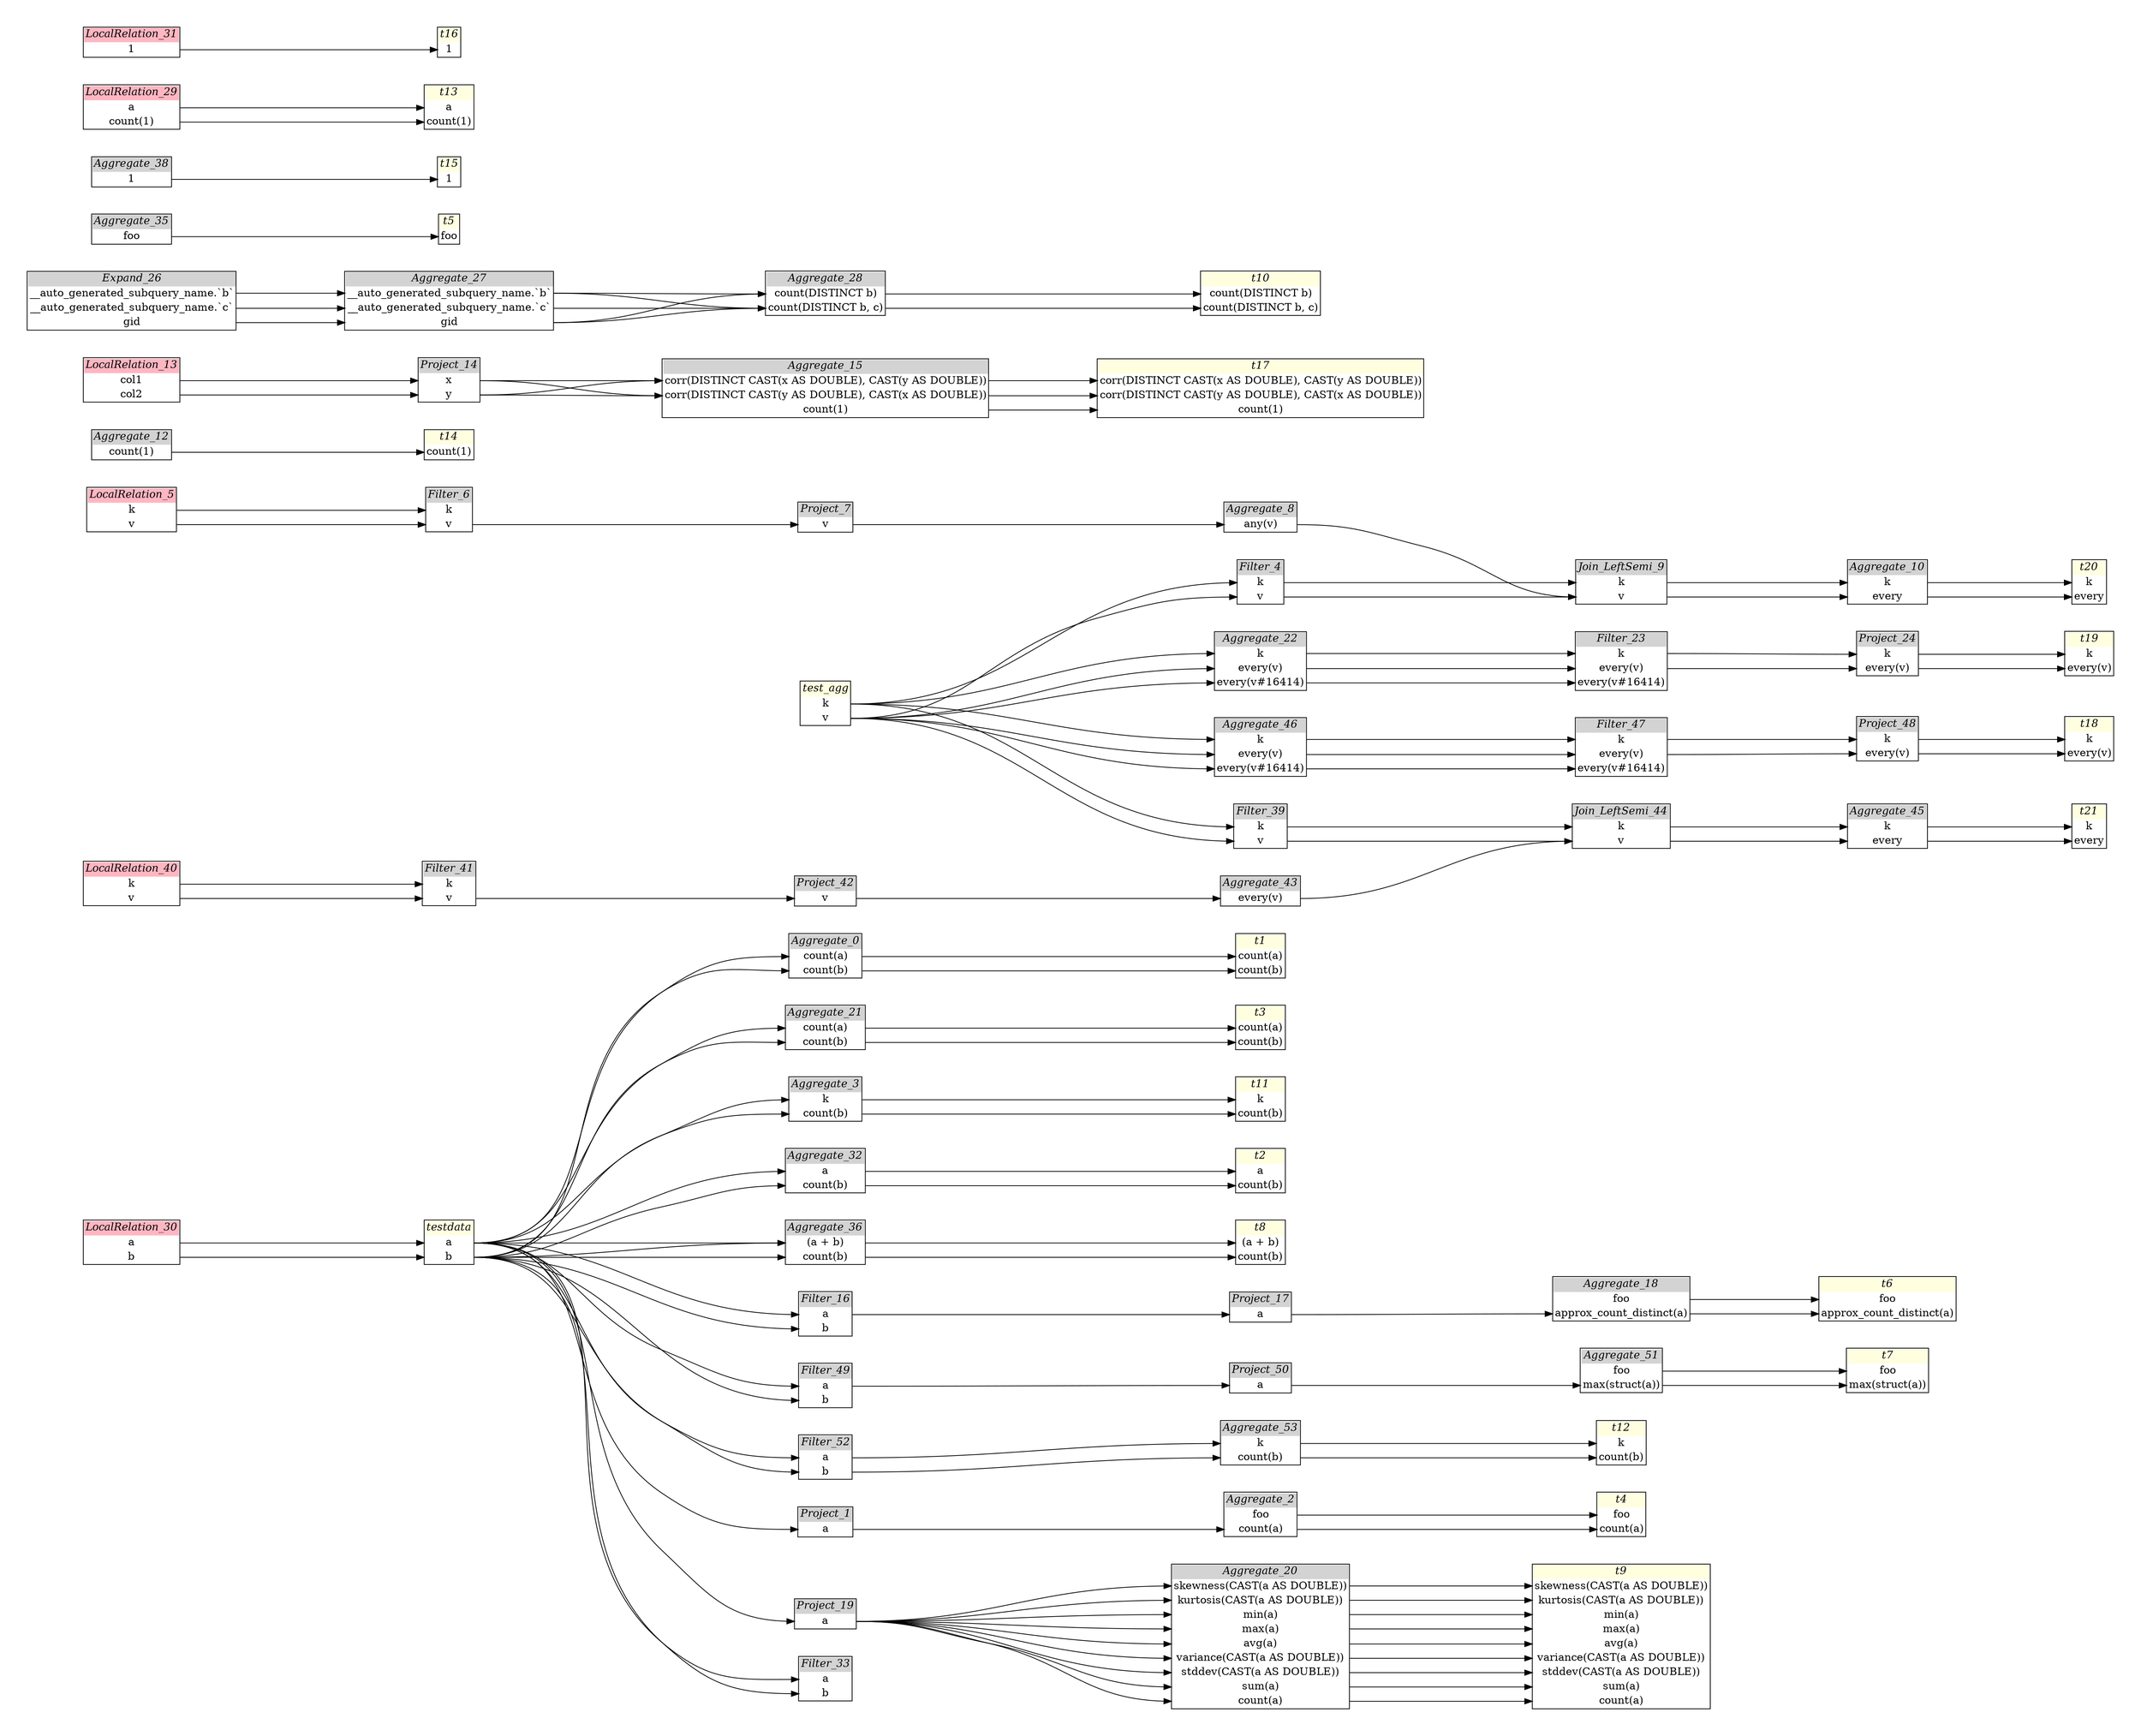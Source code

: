 // Automatically generated by SQLFlowTestSuite


digraph {
  graph [pad="0.5", nodesep="0.5", ranksep="2", fontname="Helvetica"];
  node [shape=plain]
  rankdir=LR;

  
"Aggregate_0" [label=<
<table border="1" cellborder="0" cellspacing="0">
  <tr><td bgcolor="lightgray" port="nodeName"><i>Aggregate_0</i></td></tr>
  <tr><td port="0">count(a)</td></tr>
<tr><td port="1">count(b)</td></tr>
</table>>];
     

"Aggregate_10" [label=<
<table border="1" cellborder="0" cellspacing="0">
  <tr><td bgcolor="lightgray" port="nodeName"><i>Aggregate_10</i></td></tr>
  <tr><td port="0">k</td></tr>
<tr><td port="1">every</td></tr>
</table>>];
     

"Aggregate_12" [label=<
<table border="1" cellborder="0" cellspacing="0">
  <tr><td bgcolor="lightgray" port="nodeName"><i>Aggregate_12</i></td></tr>
  <tr><td port="0">count(1)</td></tr>
</table>>];
     

"Aggregate_15" [label=<
<table border="1" cellborder="0" cellspacing="0">
  <tr><td bgcolor="lightgray" port="nodeName"><i>Aggregate_15</i></td></tr>
  <tr><td port="0">corr(DISTINCT CAST(x AS DOUBLE), CAST(y AS DOUBLE))</td></tr>
<tr><td port="1">corr(DISTINCT CAST(y AS DOUBLE), CAST(x AS DOUBLE))</td></tr>
<tr><td port="2">count(1)</td></tr>
</table>>];
     

"Aggregate_18" [label=<
<table border="1" cellborder="0" cellspacing="0">
  <tr><td bgcolor="lightgray" port="nodeName"><i>Aggregate_18</i></td></tr>
  <tr><td port="0">foo</td></tr>
<tr><td port="1">approx_count_distinct(a)</td></tr>
</table>>];
     

"Aggregate_2" [label=<
<table border="1" cellborder="0" cellspacing="0">
  <tr><td bgcolor="lightgray" port="nodeName"><i>Aggregate_2</i></td></tr>
  <tr><td port="0">foo</td></tr>
<tr><td port="1">count(a)</td></tr>
</table>>];
     

"Aggregate_20" [label=<
<table border="1" cellborder="0" cellspacing="0">
  <tr><td bgcolor="lightgray" port="nodeName"><i>Aggregate_20</i></td></tr>
  <tr><td port="0">skewness(CAST(a AS DOUBLE))</td></tr>
<tr><td port="1">kurtosis(CAST(a AS DOUBLE))</td></tr>
<tr><td port="2">min(a)</td></tr>
<tr><td port="3">max(a)</td></tr>
<tr><td port="4">avg(a)</td></tr>
<tr><td port="5">variance(CAST(a AS DOUBLE))</td></tr>
<tr><td port="6">stddev(CAST(a AS DOUBLE))</td></tr>
<tr><td port="7">sum(a)</td></tr>
<tr><td port="8">count(a)</td></tr>
</table>>];
     

"Aggregate_21" [label=<
<table border="1" cellborder="0" cellspacing="0">
  <tr><td bgcolor="lightgray" port="nodeName"><i>Aggregate_21</i></td></tr>
  <tr><td port="0">count(a)</td></tr>
<tr><td port="1">count(b)</td></tr>
</table>>];
     

"Aggregate_22" [label=<
<table border="1" cellborder="0" cellspacing="0">
  <tr><td bgcolor="lightgray" port="nodeName"><i>Aggregate_22</i></td></tr>
  <tr><td port="0">k</td></tr>
<tr><td port="1">every(v)</td></tr>
<tr><td port="2">every(v#16414)</td></tr>
</table>>];
     

"Aggregate_27" [label=<
<table border="1" cellborder="0" cellspacing="0">
  <tr><td bgcolor="lightgray" port="nodeName"><i>Aggregate_27</i></td></tr>
  <tr><td port="0">__auto_generated_subquery_name.`b`</td></tr>
<tr><td port="1">__auto_generated_subquery_name.`c`</td></tr>
<tr><td port="2">gid</td></tr>
</table>>];
     

"Aggregate_28" [label=<
<table border="1" cellborder="0" cellspacing="0">
  <tr><td bgcolor="lightgray" port="nodeName"><i>Aggregate_28</i></td></tr>
  <tr><td port="0">count(DISTINCT b)</td></tr>
<tr><td port="1">count(DISTINCT b, c)</td></tr>
</table>>];
     

"Aggregate_3" [label=<
<table border="1" cellborder="0" cellspacing="0">
  <tr><td bgcolor="lightgray" port="nodeName"><i>Aggregate_3</i></td></tr>
  <tr><td port="0">k</td></tr>
<tr><td port="1">count(b)</td></tr>
</table>>];
     

"Aggregate_32" [label=<
<table border="1" cellborder="0" cellspacing="0">
  <tr><td bgcolor="lightgray" port="nodeName"><i>Aggregate_32</i></td></tr>
  <tr><td port="0">a</td></tr>
<tr><td port="1">count(b)</td></tr>
</table>>];
     

"Aggregate_35" [label=<
<table border="1" cellborder="0" cellspacing="0">
  <tr><td bgcolor="lightgray" port="nodeName"><i>Aggregate_35</i></td></tr>
  <tr><td port="0">foo</td></tr>
</table>>];
     

"Aggregate_36" [label=<
<table border="1" cellborder="0" cellspacing="0">
  <tr><td bgcolor="lightgray" port="nodeName"><i>Aggregate_36</i></td></tr>
  <tr><td port="0">(a + b)</td></tr>
<tr><td port="1">count(b)</td></tr>
</table>>];
     

"Aggregate_38" [label=<
<table border="1" cellborder="0" cellspacing="0">
  <tr><td bgcolor="lightgray" port="nodeName"><i>Aggregate_38</i></td></tr>
  <tr><td port="0">1</td></tr>
</table>>];
     

"Aggregate_43" [label=<
<table border="1" cellborder="0" cellspacing="0">
  <tr><td bgcolor="lightgray" port="nodeName"><i>Aggregate_43</i></td></tr>
  <tr><td port="0">every(v)</td></tr>
</table>>];
     

"Aggregate_45" [label=<
<table border="1" cellborder="0" cellspacing="0">
  <tr><td bgcolor="lightgray" port="nodeName"><i>Aggregate_45</i></td></tr>
  <tr><td port="0">k</td></tr>
<tr><td port="1">every</td></tr>
</table>>];
     

"Aggregate_46" [label=<
<table border="1" cellborder="0" cellspacing="0">
  <tr><td bgcolor="lightgray" port="nodeName"><i>Aggregate_46</i></td></tr>
  <tr><td port="0">k</td></tr>
<tr><td port="1">every(v)</td></tr>
<tr><td port="2">every(v#16414)</td></tr>
</table>>];
     

"Aggregate_51" [label=<
<table border="1" cellborder="0" cellspacing="0">
  <tr><td bgcolor="lightgray" port="nodeName"><i>Aggregate_51</i></td></tr>
  <tr><td port="0">foo</td></tr>
<tr><td port="1">max(struct(a))</td></tr>
</table>>];
     

"Aggregate_53" [label=<
<table border="1" cellborder="0" cellspacing="0">
  <tr><td bgcolor="lightgray" port="nodeName"><i>Aggregate_53</i></td></tr>
  <tr><td port="0">k</td></tr>
<tr><td port="1">count(b)</td></tr>
</table>>];
     

"Aggregate_8" [label=<
<table border="1" cellborder="0" cellspacing="0">
  <tr><td bgcolor="lightgray" port="nodeName"><i>Aggregate_8</i></td></tr>
  <tr><td port="0">any(v)</td></tr>
</table>>];
     

"Expand_26" [label=<
<table border="1" cellborder="0" cellspacing="0">
  <tr><td bgcolor="lightgray" port="nodeName"><i>Expand_26</i></td></tr>
  <tr><td port="0">__auto_generated_subquery_name.`b`</td></tr>
<tr><td port="1">__auto_generated_subquery_name.`c`</td></tr>
<tr><td port="2">gid</td></tr>
</table>>];
     

"Filter_16" [label=<
<table border="1" cellborder="0" cellspacing="0">
  <tr><td bgcolor="lightgray" port="nodeName"><i>Filter_16</i></td></tr>
  <tr><td port="0">a</td></tr>
<tr><td port="1">b</td></tr>
</table>>];
     

"Filter_23" [label=<
<table border="1" cellborder="0" cellspacing="0">
  <tr><td bgcolor="lightgray" port="nodeName"><i>Filter_23</i></td></tr>
  <tr><td port="0">k</td></tr>
<tr><td port="1">every(v)</td></tr>
<tr><td port="2">every(v#16414)</td></tr>
</table>>];
     

"Filter_33" [label=<
<table border="1" cellborder="0" cellspacing="0">
  <tr><td bgcolor="lightgray" port="nodeName"><i>Filter_33</i></td></tr>
  <tr><td port="0">a</td></tr>
<tr><td port="1">b</td></tr>
</table>>];
     

"Filter_39" [label=<
<table border="1" cellborder="0" cellspacing="0">
  <tr><td bgcolor="lightgray" port="nodeName"><i>Filter_39</i></td></tr>
  <tr><td port="0">k</td></tr>
<tr><td port="1">v</td></tr>
</table>>];
     

"Filter_4" [label=<
<table border="1" cellborder="0" cellspacing="0">
  <tr><td bgcolor="lightgray" port="nodeName"><i>Filter_4</i></td></tr>
  <tr><td port="0">k</td></tr>
<tr><td port="1">v</td></tr>
</table>>];
     

"Filter_41" [label=<
<table border="1" cellborder="0" cellspacing="0">
  <tr><td bgcolor="lightgray" port="nodeName"><i>Filter_41</i></td></tr>
  <tr><td port="0">k</td></tr>
<tr><td port="1">v</td></tr>
</table>>];
     

"Filter_47" [label=<
<table border="1" cellborder="0" cellspacing="0">
  <tr><td bgcolor="lightgray" port="nodeName"><i>Filter_47</i></td></tr>
  <tr><td port="0">k</td></tr>
<tr><td port="1">every(v)</td></tr>
<tr><td port="2">every(v#16414)</td></tr>
</table>>];
     

"Filter_49" [label=<
<table border="1" cellborder="0" cellspacing="0">
  <tr><td bgcolor="lightgray" port="nodeName"><i>Filter_49</i></td></tr>
  <tr><td port="0">a</td></tr>
<tr><td port="1">b</td></tr>
</table>>];
     

"Filter_52" [label=<
<table border="1" cellborder="0" cellspacing="0">
  <tr><td bgcolor="lightgray" port="nodeName"><i>Filter_52</i></td></tr>
  <tr><td port="0">a</td></tr>
<tr><td port="1">b</td></tr>
</table>>];
     

"Filter_6" [label=<
<table border="1" cellborder="0" cellspacing="0">
  <tr><td bgcolor="lightgray" port="nodeName"><i>Filter_6</i></td></tr>
  <tr><td port="0">k</td></tr>
<tr><td port="1">v</td></tr>
</table>>];
     

"Join_LeftSemi_44" [label=<
<table border="1" cellborder="0" cellspacing="0">
  <tr><td bgcolor="lightgray" port="nodeName"><i>Join_LeftSemi_44</i></td></tr>
  <tr><td port="0">k</td></tr>
<tr><td port="1">v</td></tr>
</table>>];
     

"Join_LeftSemi_9" [label=<
<table border="1" cellborder="0" cellspacing="0">
  <tr><td bgcolor="lightgray" port="nodeName"><i>Join_LeftSemi_9</i></td></tr>
  <tr><td port="0">k</td></tr>
<tr><td port="1">v</td></tr>
</table>>];
     

"LocalRelation_13" [label=<
<table border="1" cellborder="0" cellspacing="0">
  <tr><td bgcolor="lightpink" port="nodeName"><i>LocalRelation_13</i></td></tr>
  <tr><td port="0">col1</td></tr>
<tr><td port="1">col2</td></tr>
</table>>];
     

"LocalRelation_29" [label=<
<table border="1" cellborder="0" cellspacing="0">
  <tr><td bgcolor="lightpink" port="nodeName"><i>LocalRelation_29</i></td></tr>
  <tr><td port="0">a</td></tr>
<tr><td port="1">count(1)</td></tr>
</table>>];
     

"LocalRelation_30" [label=<
<table border="1" cellborder="0" cellspacing="0">
  <tr><td bgcolor="lightpink" port="nodeName"><i>LocalRelation_30</i></td></tr>
  <tr><td port="0">a</td></tr>
<tr><td port="1">b</td></tr>
</table>>];
     

"LocalRelation_31" [label=<
<table border="1" cellborder="0" cellspacing="0">
  <tr><td bgcolor="lightpink" port="nodeName"><i>LocalRelation_31</i></td></tr>
  <tr><td port="0">1</td></tr>
</table>>];
     

"LocalRelation_40" [label=<
<table border="1" cellborder="0" cellspacing="0">
  <tr><td bgcolor="lightpink" port="nodeName"><i>LocalRelation_40</i></td></tr>
  <tr><td port="0">k</td></tr>
<tr><td port="1">v</td></tr>
</table>>];
     

"LocalRelation_5" [label=<
<table border="1" cellborder="0" cellspacing="0">
  <tr><td bgcolor="lightpink" port="nodeName"><i>LocalRelation_5</i></td></tr>
  <tr><td port="0">k</td></tr>
<tr><td port="1">v</td></tr>
</table>>];
     

"Project_1" [label=<
<table border="1" cellborder="0" cellspacing="0">
  <tr><td bgcolor="lightgray" port="nodeName"><i>Project_1</i></td></tr>
  <tr><td port="0">a</td></tr>
</table>>];
     

"Project_14" [label=<
<table border="1" cellborder="0" cellspacing="0">
  <tr><td bgcolor="lightgray" port="nodeName"><i>Project_14</i></td></tr>
  <tr><td port="0">x</td></tr>
<tr><td port="1">y</td></tr>
</table>>];
     

"Project_17" [label=<
<table border="1" cellborder="0" cellspacing="0">
  <tr><td bgcolor="lightgray" port="nodeName"><i>Project_17</i></td></tr>
  <tr><td port="0">a</td></tr>
</table>>];
     

"Project_19" [label=<
<table border="1" cellborder="0" cellspacing="0">
  <tr><td bgcolor="lightgray" port="nodeName"><i>Project_19</i></td></tr>
  <tr><td port="0">a</td></tr>
</table>>];
     

"Project_24" [label=<
<table border="1" cellborder="0" cellspacing="0">
  <tr><td bgcolor="lightgray" port="nodeName"><i>Project_24</i></td></tr>
  <tr><td port="0">k</td></tr>
<tr><td port="1">every(v)</td></tr>
</table>>];
     

"Project_42" [label=<
<table border="1" cellborder="0" cellspacing="0">
  <tr><td bgcolor="lightgray" port="nodeName"><i>Project_42</i></td></tr>
  <tr><td port="0">v</td></tr>
</table>>];
     

"Project_48" [label=<
<table border="1" cellborder="0" cellspacing="0">
  <tr><td bgcolor="lightgray" port="nodeName"><i>Project_48</i></td></tr>
  <tr><td port="0">k</td></tr>
<tr><td port="1">every(v)</td></tr>
</table>>];
     

"Project_50" [label=<
<table border="1" cellborder="0" cellspacing="0">
  <tr><td bgcolor="lightgray" port="nodeName"><i>Project_50</i></td></tr>
  <tr><td port="0">a</td></tr>
</table>>];
     

"Project_7" [label=<
<table border="1" cellborder="0" cellspacing="0">
  <tr><td bgcolor="lightgray" port="nodeName"><i>Project_7</i></td></tr>
  <tr><td port="0">v</td></tr>
</table>>];
     

"t1" [label=<
<table border="1" cellborder="0" cellspacing="0">
  <tr><td bgcolor="lightyellow" port="nodeName"><i>t1</i></td></tr>
  <tr><td port="0">count(a)</td></tr>
<tr><td port="1">count(b)</td></tr>
</table>>];
     

"t10" [label=<
<table border="1" cellborder="0" cellspacing="0">
  <tr><td bgcolor="lightyellow" port="nodeName"><i>t10</i></td></tr>
  <tr><td port="0">count(DISTINCT b)</td></tr>
<tr><td port="1">count(DISTINCT b, c)</td></tr>
</table>>];
     

"t11" [label=<
<table border="1" cellborder="0" cellspacing="0">
  <tr><td bgcolor="lightyellow" port="nodeName"><i>t11</i></td></tr>
  <tr><td port="0">k</td></tr>
<tr><td port="1">count(b)</td></tr>
</table>>];
     

"t12" [label=<
<table border="1" cellborder="0" cellspacing="0">
  <tr><td bgcolor="lightyellow" port="nodeName"><i>t12</i></td></tr>
  <tr><td port="0">k</td></tr>
<tr><td port="1">count(b)</td></tr>
</table>>];
     

"t13" [label=<
<table border="1" cellborder="0" cellspacing="0">
  <tr><td bgcolor="lightyellow" port="nodeName"><i>t13</i></td></tr>
  <tr><td port="0">a</td></tr>
<tr><td port="1">count(1)</td></tr>
</table>>];
     

"t14" [label=<
<table border="1" cellborder="0" cellspacing="0">
  <tr><td bgcolor="lightyellow" port="nodeName"><i>t14</i></td></tr>
  <tr><td port="0">count(1)</td></tr>
</table>>];
     

"t15" [label=<
<table border="1" cellborder="0" cellspacing="0">
  <tr><td bgcolor="lightyellow" port="nodeName"><i>t15</i></td></tr>
  <tr><td port="0">1</td></tr>
</table>>];
     

"t16" [label=<
<table border="1" cellborder="0" cellspacing="0">
  <tr><td bgcolor="lightyellow" port="nodeName"><i>t16</i></td></tr>
  <tr><td port="0">1</td></tr>
</table>>];
     

"t17" [label=<
<table border="1" cellborder="0" cellspacing="0">
  <tr><td bgcolor="lightyellow" port="nodeName"><i>t17</i></td></tr>
  <tr><td port="0">corr(DISTINCT CAST(x AS DOUBLE), CAST(y AS DOUBLE))</td></tr>
<tr><td port="1">corr(DISTINCT CAST(y AS DOUBLE), CAST(x AS DOUBLE))</td></tr>
<tr><td port="2">count(1)</td></tr>
</table>>];
     

"t18" [label=<
<table border="1" cellborder="0" cellspacing="0">
  <tr><td bgcolor="lightyellow" port="nodeName"><i>t18</i></td></tr>
  <tr><td port="0">k</td></tr>
<tr><td port="1">every(v)</td></tr>
</table>>];
     

"t19" [label=<
<table border="1" cellborder="0" cellspacing="0">
  <tr><td bgcolor="lightyellow" port="nodeName"><i>t19</i></td></tr>
  <tr><td port="0">k</td></tr>
<tr><td port="1">every(v)</td></tr>
</table>>];
     

"t2" [label=<
<table border="1" cellborder="0" cellspacing="0">
  <tr><td bgcolor="lightyellow" port="nodeName"><i>t2</i></td></tr>
  <tr><td port="0">a</td></tr>
<tr><td port="1">count(b)</td></tr>
</table>>];
     

"t20" [label=<
<table border="1" cellborder="0" cellspacing="0">
  <tr><td bgcolor="lightyellow" port="nodeName"><i>t20</i></td></tr>
  <tr><td port="0">k</td></tr>
<tr><td port="1">every</td></tr>
</table>>];
     

"t21" [label=<
<table border="1" cellborder="0" cellspacing="0">
  <tr><td bgcolor="lightyellow" port="nodeName"><i>t21</i></td></tr>
  <tr><td port="0">k</td></tr>
<tr><td port="1">every</td></tr>
</table>>];
     

"t3" [label=<
<table border="1" cellborder="0" cellspacing="0">
  <tr><td bgcolor="lightyellow" port="nodeName"><i>t3</i></td></tr>
  <tr><td port="0">count(a)</td></tr>
<tr><td port="1">count(b)</td></tr>
</table>>];
     

"t4" [label=<
<table border="1" cellborder="0" cellspacing="0">
  <tr><td bgcolor="lightyellow" port="nodeName"><i>t4</i></td></tr>
  <tr><td port="0">foo</td></tr>
<tr><td port="1">count(a)</td></tr>
</table>>];
     

"t5" [label=<
<table border="1" cellborder="0" cellspacing="0">
  <tr><td bgcolor="lightyellow" port="nodeName"><i>t5</i></td></tr>
  <tr><td port="0">foo</td></tr>
</table>>];
     

"t6" [label=<
<table border="1" cellborder="0" cellspacing="0">
  <tr><td bgcolor="lightyellow" port="nodeName"><i>t6</i></td></tr>
  <tr><td port="0">foo</td></tr>
<tr><td port="1">approx_count_distinct(a)</td></tr>
</table>>];
     

"t7" [label=<
<table border="1" cellborder="0" cellspacing="0">
  <tr><td bgcolor="lightyellow" port="nodeName"><i>t7</i></td></tr>
  <tr><td port="0">foo</td></tr>
<tr><td port="1">max(struct(a))</td></tr>
</table>>];
     

"t8" [label=<
<table border="1" cellborder="0" cellspacing="0">
  <tr><td bgcolor="lightyellow" port="nodeName"><i>t8</i></td></tr>
  <tr><td port="0">(a + b)</td></tr>
<tr><td port="1">count(b)</td></tr>
</table>>];
     

"t9" [label=<
<table border="1" cellborder="0" cellspacing="0">
  <tr><td bgcolor="lightyellow" port="nodeName"><i>t9</i></td></tr>
  <tr><td port="0">skewness(CAST(a AS DOUBLE))</td></tr>
<tr><td port="1">kurtosis(CAST(a AS DOUBLE))</td></tr>
<tr><td port="2">min(a)</td></tr>
<tr><td port="3">max(a)</td></tr>
<tr><td port="4">avg(a)</td></tr>
<tr><td port="5">variance(CAST(a AS DOUBLE))</td></tr>
<tr><td port="6">stddev(CAST(a AS DOUBLE))</td></tr>
<tr><td port="7">sum(a)</td></tr>
<tr><td port="8">count(a)</td></tr>
</table>>];
     

"test_agg" [label=<
<table border="1" cellborder="0" cellspacing="0">
  <tr><td bgcolor="lightyellow" port="nodeName"><i>test_agg</i></td></tr>
  <tr><td port="0">k</td></tr>
<tr><td port="1">v</td></tr>
</table>>];
     

"testdata" [label=<
<table border="1" cellborder="0" cellspacing="0">
  <tr><td bgcolor="lightyellow" port="nodeName"><i>testdata</i></td></tr>
  <tr><td port="0">a</td></tr>
<tr><td port="1">b</td></tr>
</table>>];
     
  "Aggregate_0":0 -> "t1":0;
"Aggregate_0":1 -> "t1":1;
"Aggregate_10":0 -> "t20":0;
"Aggregate_10":1 -> "t20":1;
"Aggregate_12":0 -> "t14":0;
"Aggregate_15":0 -> "t17":0;
"Aggregate_15":1 -> "t17":1;
"Aggregate_15":2 -> "t17":2;
"Aggregate_18":0 -> "t6":0;
"Aggregate_18":1 -> "t6":1;
"Aggregate_2":0 -> "t4":0;
"Aggregate_2":1 -> "t4":1;
"Aggregate_20":0 -> "t9":0;
"Aggregate_20":1 -> "t9":1;
"Aggregate_20":2 -> "t9":2;
"Aggregate_20":3 -> "t9":3;
"Aggregate_20":4 -> "t9":4;
"Aggregate_20":5 -> "t9":5;
"Aggregate_20":6 -> "t9":6;
"Aggregate_20":7 -> "t9":7;
"Aggregate_20":8 -> "t9":8;
"Aggregate_21":0 -> "t3":0;
"Aggregate_21":1 -> "t3":1;
"Aggregate_22":0 -> "Filter_23":0;
"Aggregate_22":1 -> "Filter_23":1;
"Aggregate_22":2 -> "Filter_23":2;
"Aggregate_27":0 -> "Aggregate_28":0;
"Aggregate_27":0 -> "Aggregate_28":1;
"Aggregate_27":1 -> "Aggregate_28":1;
"Aggregate_27":2 -> "Aggregate_28":0;
"Aggregate_27":2 -> "Aggregate_28":1;
"Aggregate_28":0 -> "t10":0;
"Aggregate_28":1 -> "t10":1;
"Aggregate_3":0 -> "t11":0;
"Aggregate_3":1 -> "t11":1;
"Aggregate_32":0 -> "t2":0;
"Aggregate_32":1 -> "t2":1;
"Aggregate_35":0 -> "t5":0;
"Aggregate_36":0 -> "t8":0;
"Aggregate_36":1 -> "t8":1;
"Aggregate_38":0 -> "t15":0;
"Aggregate_43":0 -> "Join_LeftSemi_44":1;
"Aggregate_45":0 -> "t21":0;
"Aggregate_45":1 -> "t21":1;
"Aggregate_46":0 -> "Filter_47":0;
"Aggregate_46":1 -> "Filter_47":1;
"Aggregate_46":2 -> "Filter_47":2;
"Aggregate_51":0 -> "t7":0;
"Aggregate_51":1 -> "t7":1;
"Aggregate_53":0 -> "t12":0;
"Aggregate_53":1 -> "t12":1;
"Aggregate_8":0 -> "Join_LeftSemi_9":1;
"Expand_26":0 -> "Aggregate_27":0;
"Expand_26":1 -> "Aggregate_27":1;
"Expand_26":2 -> "Aggregate_27":2;
"Filter_16":0 -> "Project_17":0;
"Filter_23":0 -> "Project_24":0;
"Filter_23":1 -> "Project_24":1;
"Filter_39":0 -> "Join_LeftSemi_44":0;
"Filter_39":1 -> "Join_LeftSemi_44":1;
"Filter_4":0 -> "Join_LeftSemi_9":0;
"Filter_4":1 -> "Join_LeftSemi_9":1;
"Filter_41":1 -> "Project_42":0;
"Filter_47":0 -> "Project_48":0;
"Filter_47":1 -> "Project_48":1;
"Filter_49":0 -> "Project_50":0;
"Filter_52":0 -> "Aggregate_53":0;
"Filter_52":1 -> "Aggregate_53":1;
"Filter_6":1 -> "Project_7":0;
"Join_LeftSemi_44":0 -> "Aggregate_45":0;
"Join_LeftSemi_44":1 -> "Aggregate_45":1;
"Join_LeftSemi_9":0 -> "Aggregate_10":0;
"Join_LeftSemi_9":1 -> "Aggregate_10":1;
"LocalRelation_13":0 -> "Project_14":0;
"LocalRelation_13":1 -> "Project_14":1;
"LocalRelation_29":0 -> "t13":0;
"LocalRelation_29":1 -> "t13":1;
"LocalRelation_30":0 -> "testdata":0;
"LocalRelation_30":1 -> "testdata":1;
"LocalRelation_31":0 -> "t16":0;
"LocalRelation_40":0 -> "Filter_41":0;
"LocalRelation_40":1 -> "Filter_41":1;
"LocalRelation_5":0 -> "Filter_6":0;
"LocalRelation_5":1 -> "Filter_6":1;
"Project_1":0 -> "Aggregate_2":1;
"Project_14":0 -> "Aggregate_15":0;
"Project_14":0 -> "Aggregate_15":1;
"Project_14":1 -> "Aggregate_15":0;
"Project_14":1 -> "Aggregate_15":1;
"Project_17":0 -> "Aggregate_18":1;
"Project_19":0 -> "Aggregate_20":0;
"Project_19":0 -> "Aggregate_20":1;
"Project_19":0 -> "Aggregate_20":2;
"Project_19":0 -> "Aggregate_20":3;
"Project_19":0 -> "Aggregate_20":4;
"Project_19":0 -> "Aggregate_20":5;
"Project_19":0 -> "Aggregate_20":6;
"Project_19":0 -> "Aggregate_20":7;
"Project_19":0 -> "Aggregate_20":8;
"Project_24":0 -> "t19":0;
"Project_24":1 -> "t19":1;
"Project_42":0 -> "Aggregate_43":0;
"Project_48":0 -> "t18":0;
"Project_48":1 -> "t18":1;
"Project_50":0 -> "Aggregate_51":1;
"Project_7":0 -> "Aggregate_8":0;
"test_agg":0 -> "Aggregate_22":0;
"test_agg":0 -> "Aggregate_46":0;
"test_agg":0 -> "Filter_39":0;
"test_agg":0 -> "Filter_4":0;
"test_agg":1 -> "Aggregate_22":1;
"test_agg":1 -> "Aggregate_22":2;
"test_agg":1 -> "Aggregate_46":1;
"test_agg":1 -> "Aggregate_46":2;
"test_agg":1 -> "Filter_39":1;
"test_agg":1 -> "Filter_4":1;
"testdata":0 -> "Aggregate_0":0;
"testdata":0 -> "Aggregate_21":0;
"testdata":0 -> "Aggregate_3":0;
"testdata":0 -> "Aggregate_32":0;
"testdata":0 -> "Aggregate_36":0;
"testdata":0 -> "Filter_16":0;
"testdata":0 -> "Filter_33":0;
"testdata":0 -> "Filter_49":0;
"testdata":0 -> "Filter_52":0;
"testdata":0 -> "Project_1":0;
"testdata":0 -> "Project_19":0;
"testdata":1 -> "Aggregate_0":1;
"testdata":1 -> "Aggregate_21":1;
"testdata":1 -> "Aggregate_3":1;
"testdata":1 -> "Aggregate_32":1;
"testdata":1 -> "Aggregate_36":0;
"testdata":1 -> "Aggregate_36":1;
"testdata":1 -> "Filter_16":1;
"testdata":1 -> "Filter_33":1;
"testdata":1 -> "Filter_49":1;
"testdata":1 -> "Filter_52":1;
}
       